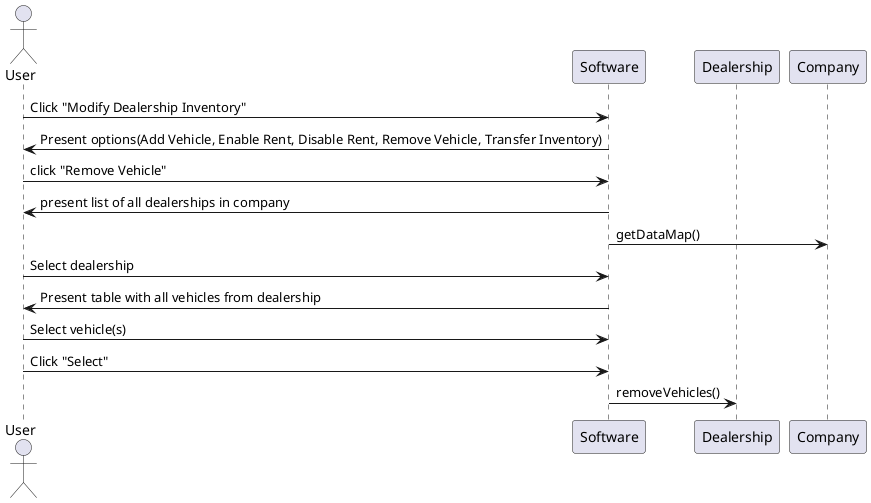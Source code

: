 @startuml

actor User
participant "Software" as Software
participant "Dealership" as Dealership
participant "Company" as Company
User -> Software: Click "Modify Dealership Inventory"
Software -> User: Present options(Add Vehicle, Enable Rent, Disable Rent, Remove Vehicle, Transfer Inventory)
User -> Software: click "Remove Vehicle"

Software -> User: present list of all dealerships in company
Software -> Company: getDataMap()

User -> Software: Select dealership
Software -> User: Present table with all vehicles from dealership
User -> Software: Select vehicle(s)
User -> Software: Click "Select"

Software -> Dealership: removeVehicles()



@enduml